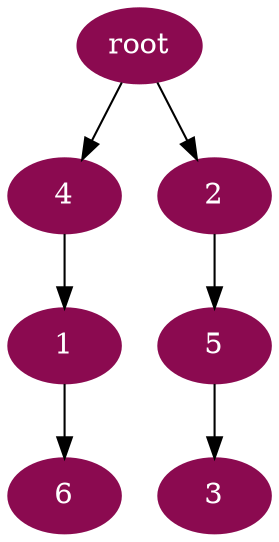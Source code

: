 digraph G {
node [color=deeppink4, style=filled, fontcolor=white];
4 -> 1;
"root" -> 2;
5 -> 3;
"root" -> 4;
2 -> 5;
1 -> 6;
}

